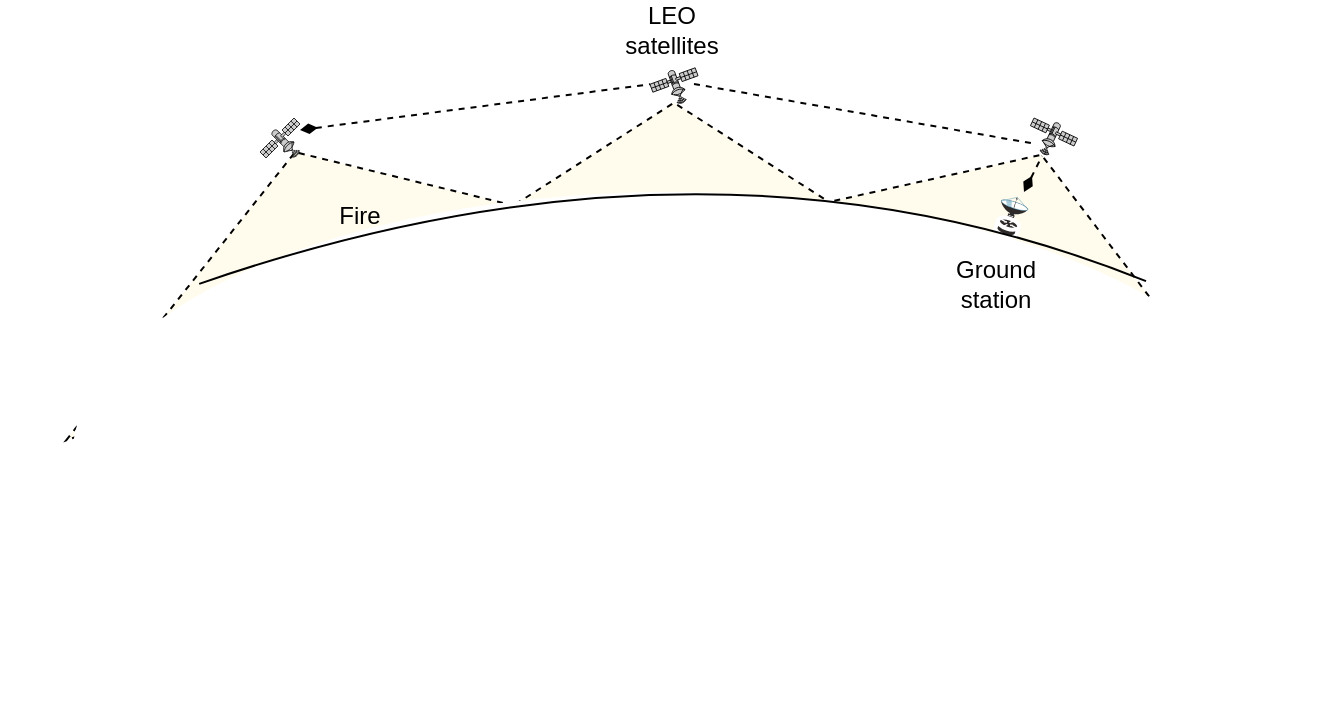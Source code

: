 <mxfile version="17.1.3" type="github">
  <diagram id="huIT8yfWPjrIG61Vbd0z" name="Page-1">
    <mxGraphModel dx="532" dy="289" grid="1" gridSize="10" guides="1" tooltips="1" connect="1" arrows="1" fold="1" page="1" pageScale="1" pageWidth="850" pageHeight="1100" math="0" shadow="0">
      <root>
        <mxCell id="0" />
        <mxCell id="1" parent="0" />
        <mxCell id="TLMzvcdvNROPmVEpLCWg-16" value="" style="triangle;whiteSpace=wrap;html=1;fillColor=#fff2cc;dashed=1;rotation=-108.9;strokeColor=none;opacity=35;" parent="1" vertex="1">
          <mxGeometry x="158" y="135" width="99.27" height="310" as="geometry" />
        </mxCell>
        <mxCell id="TLMzvcdvNROPmVEpLCWg-15" value="" style="triangle;whiteSpace=wrap;html=1;fillColor=#fff2cc;dashed=1;rotation=-90;strokeColor=none;opacity=35;" parent="1" vertex="1">
          <mxGeometry x="331.36" y="113" width="99.27" height="310" as="geometry" />
        </mxCell>
        <mxCell id="TLMzvcdvNROPmVEpLCWg-14" value="" style="triangle;whiteSpace=wrap;html=1;fillColor=#fff2cc;dashed=1;rotation=-69.9;strokeColor=none;opacity=35;" parent="1" vertex="1">
          <mxGeometry x="498" y="136" width="99.27" height="310" as="geometry" />
        </mxCell>
        <mxCell id="TLMzvcdvNROPmVEpLCWg-6" value="" style="triangle;whiteSpace=wrap;html=1;fillColor=none;dashed=1;rotation=-69.9;" parent="1" vertex="1">
          <mxGeometry x="498" y="136" width="99.27" height="310" as="geometry" />
        </mxCell>
        <mxCell id="TLMzvcdvNROPmVEpLCWg-5" value="" style="triangle;whiteSpace=wrap;html=1;fillColor=none;dashed=1;rotation=-90;" parent="1" vertex="1">
          <mxGeometry x="331.36" y="113" width="99.27" height="310" as="geometry" />
        </mxCell>
        <mxCell id="Fn60unkbMZBintz-3KZK-5" value="" style="triangle;whiteSpace=wrap;html=1;fillColor=none;dashed=1;rotation=-108.9;" parent="1" vertex="1">
          <mxGeometry x="158" y="135" width="99.27" height="310" as="geometry" />
        </mxCell>
        <mxCell id="Fn60unkbMZBintz-3KZK-12" value="" style="ellipse;whiteSpace=wrap;html=1;fontSize=8;fillColor=default;strokeColor=none;" parent="1" vertex="1">
          <mxGeometry x="80" y="263" width="600" height="267" as="geometry" />
        </mxCell>
        <mxCell id="Fn60unkbMZBintz-3KZK-2" value="" style="fontColor=#0066CC;verticalAlign=top;verticalLabelPosition=bottom;labelPosition=center;align=center;html=1;outlineConnect=0;fillColor=#CCCCCC;strokeColor=#000000;gradientColor=none;gradientDirection=north;strokeWidth=2;shape=mxgraph.networks.satellite;rotation=-65;" parent="1" vertex="1">
          <mxGeometry x="371" y="197" width="20" height="20" as="geometry" />
        </mxCell>
        <mxCell id="Fn60unkbMZBintz-3KZK-3" value="" style="shape=image;html=1;verticalAlign=top;verticalLabelPosition=bottom;labelBackgroundColor=#ffffff;imageAspect=0;aspect=fixed;image=https://cdn4.iconfinder.com/data/icons/game-of-thrones-4/64/game_of_thrones_game_thrones_series_element_fire_flame_heat-128.png;rotation=-16.8;" parent="1" vertex="1">
          <mxGeometry x="184" y="266" width="28" height="28" as="geometry" />
        </mxCell>
        <mxCell id="Fn60unkbMZBintz-3KZK-4" value="" style="shape=mxgraph.cisco.wireless.ground_terminal;html=1;pointerEvents=1;dashed=0;fillColor=#2E2A2A;strokeColor=#ffffff;strokeWidth=2;verticalLabelPosition=bottom;verticalAlign=top;align=center;outlineConnect=0;rotation=-71.7;direction=south;" parent="1" vertex="1">
          <mxGeometry x="539" y="268" width="21" height="14" as="geometry" />
        </mxCell>
        <mxCell id="Fn60unkbMZBintz-3KZK-9" value="&lt;font style=&quot;font-size: 12px&quot;&gt;Fire&lt;/font&gt;" style="text;html=1;strokeColor=none;fillColor=none;align=center;verticalAlign=middle;whiteSpace=wrap;rounded=0;" parent="1" vertex="1">
          <mxGeometry x="194" y="260" width="60" height="30" as="geometry" />
        </mxCell>
        <mxCell id="Fn60unkbMZBintz-3KZK-10" value="" style="endArrow=none;html=1;fontSize=8;curved=1;exitX=0.106;exitY=0.172;exitDx=0;exitDy=0;exitPerimeter=0;entryX=0.895;entryY=0.167;entryDx=0;entryDy=0;entryPerimeter=0;" parent="1" source="Fn60unkbMZBintz-3KZK-12" target="Fn60unkbMZBintz-3KZK-12" edge="1">
          <mxGeometry width="50" height="50" relative="1" as="geometry">
            <mxPoint x="240" y="266.54" as="sourcePoint" />
            <mxPoint x="560" y="266.54" as="targetPoint" />
            <Array as="points">
              <mxPoint x="400" y="220" />
            </Array>
          </mxGeometry>
        </mxCell>
        <mxCell id="Fn60unkbMZBintz-3KZK-13" value="&lt;font style=&quot;font-size: 12px&quot;&gt;Ground&lt;br&gt;station&lt;/font&gt;" style="text;html=1;strokeColor=none;fillColor=none;align=center;verticalAlign=middle;whiteSpace=wrap;rounded=0;fontSize=8;" parent="1" vertex="1">
          <mxGeometry x="512" y="294" width="60" height="30" as="geometry" />
        </mxCell>
        <mxCell id="Fn60unkbMZBintz-3KZK-14" value="&lt;div style=&quot;font-size: 12px&quot;&gt;&lt;font style=&quot;font-size: 12px&quot;&gt;LEO&lt;/font&gt;&lt;/div&gt;&lt;div style=&quot;font-size: 12px&quot;&gt;&lt;font style=&quot;font-size: 12px&quot;&gt;satellites&lt;br&gt;&lt;/font&gt;&lt;/div&gt;" style="text;html=1;strokeColor=none;fillColor=none;align=center;verticalAlign=middle;whiteSpace=wrap;rounded=0;fontSize=8;" parent="1" vertex="1">
          <mxGeometry x="350" y="167" width="60" height="30" as="geometry" />
        </mxCell>
        <mxCell id="TLMzvcdvNROPmVEpLCWg-2" value="" style="fontColor=#0066CC;verticalAlign=top;verticalLabelPosition=bottom;labelPosition=center;align=center;html=1;outlineConnect=0;fillColor=#CCCCCC;strokeColor=#000000;gradientColor=none;gradientDirection=north;strokeWidth=2;shape=mxgraph.networks.satellite;rotation=-90;" parent="1" vertex="1">
          <mxGeometry x="174" y="226" width="20" height="20" as="geometry" />
        </mxCell>
        <mxCell id="TLMzvcdvNROPmVEpLCWg-3" value="" style="fontColor=#0066CC;verticalAlign=top;verticalLabelPosition=bottom;labelPosition=center;align=center;html=1;outlineConnect=0;fillColor=#CCCCCC;strokeColor=#000000;gradientColor=none;gradientDirection=north;strokeWidth=2;shape=mxgraph.networks.satellite;rotation=-20;" parent="1" vertex="1">
          <mxGeometry x="561" y="223" width="20" height="20" as="geometry" />
        </mxCell>
        <mxCell id="TLMzvcdvNROPmVEpLCWg-18" value="" style="endArrow=none;dashed=1;html=1;rounded=0;entryX=0.15;entryY=0;entryDx=0;entryDy=0;entryPerimeter=0;startArrow=diamondThin;startFill=1;" parent="1" target="Fn60unkbMZBintz-3KZK-2" edge="1">
          <mxGeometry width="50" height="50" relative="1" as="geometry">
            <mxPoint x="194" y="232" as="sourcePoint" />
            <mxPoint x="360" y="210" as="targetPoint" />
          </mxGeometry>
        </mxCell>
        <mxCell id="TLMzvcdvNROPmVEpLCWg-19" value="" style="endArrow=none;dashed=1;html=1;rounded=0;endFill=0;" parent="1" edge="1">
          <mxGeometry width="50" height="50" relative="1" as="geometry">
            <mxPoint x="391" y="209" as="sourcePoint" />
            <mxPoint x="562" y="239" as="targetPoint" />
          </mxGeometry>
        </mxCell>
        <mxCell id="TLMzvcdvNROPmVEpLCWg-20" value="" style="endArrow=none;dashed=1;html=1;rounded=0;endFill=0;startArrow=diamondThin;startFill=1;" parent="1" edge="1">
          <mxGeometry width="50" height="50" relative="1" as="geometry">
            <mxPoint x="556" y="263" as="sourcePoint" />
            <mxPoint x="565" y="245" as="targetPoint" />
          </mxGeometry>
        </mxCell>
      </root>
    </mxGraphModel>
  </diagram>
</mxfile>
